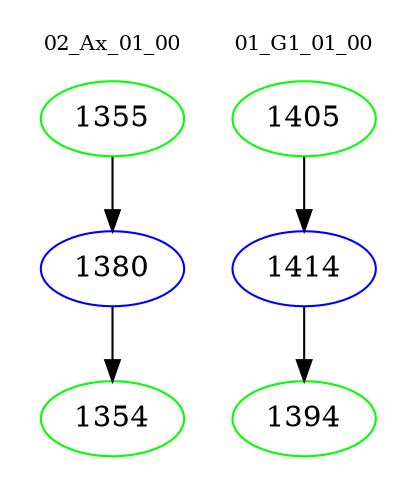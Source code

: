 digraph{
subgraph cluster_0 {
color = white
label = "02_Ax_01_00";
fontsize=10;
T0_1355 [label="1355", color="green"]
T0_1355 -> T0_1380 [color="black"]
T0_1380 [label="1380", color="blue"]
T0_1380 -> T0_1354 [color="black"]
T0_1354 [label="1354", color="green"]
}
subgraph cluster_1 {
color = white
label = "01_G1_01_00";
fontsize=10;
T1_1405 [label="1405", color="green"]
T1_1405 -> T1_1414 [color="black"]
T1_1414 [label="1414", color="blue"]
T1_1414 -> T1_1394 [color="black"]
T1_1394 [label="1394", color="green"]
}
}
